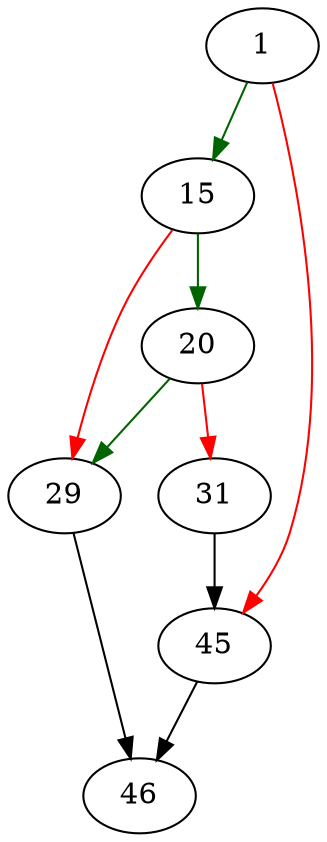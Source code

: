 strict digraph "invalidateTempStorage" {
	// Node definitions.
	1 [entry=true];
	15;
	45;
	20;
	29;
	31;
	46;

	// Edge definitions.
	1 -> 15 [
		color=darkgreen
		cond=true
	];
	1 -> 45 [
		color=red
		cond=false
	];
	15 -> 20 [
		color=darkgreen
		cond=true
	];
	15 -> 29 [
		color=red
		cond=false
	];
	45 -> 46;
	20 -> 29 [
		color=darkgreen
		cond=true
	];
	20 -> 31 [
		color=red
		cond=false
	];
	29 -> 46;
	31 -> 45;
}